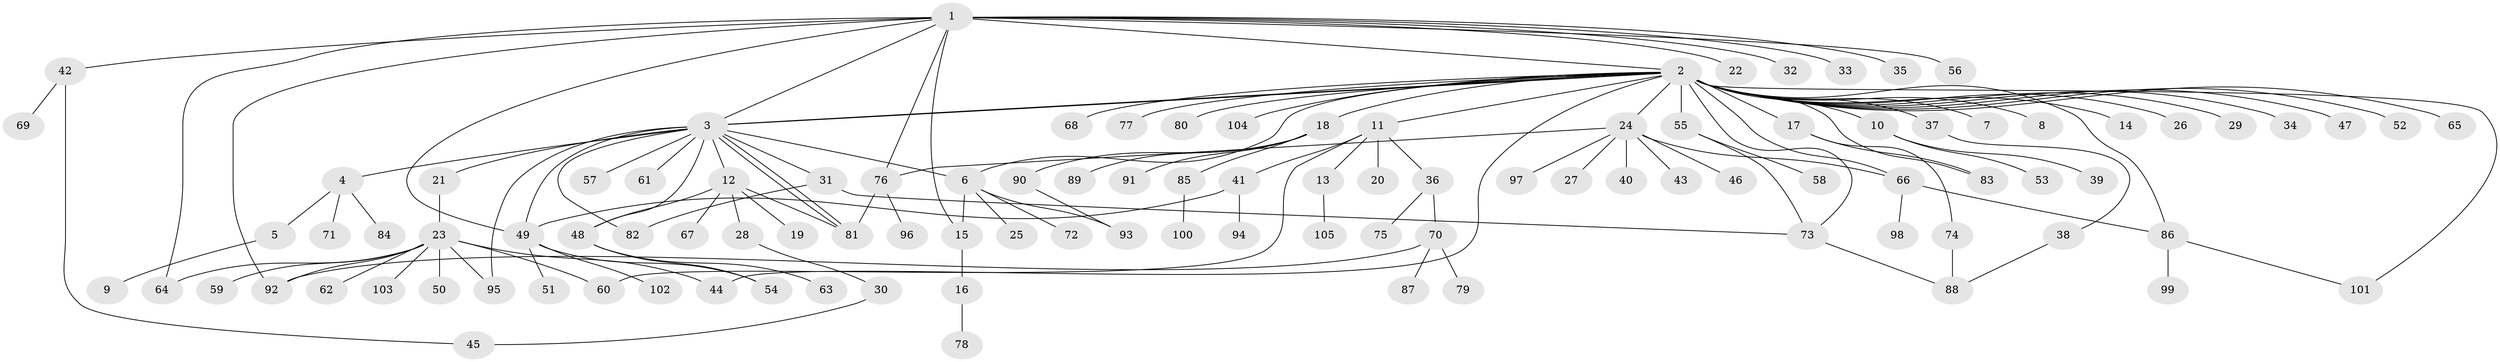 // Generated by graph-tools (version 1.1) at 2025/35/03/09/25 02:35:31]
// undirected, 105 vertices, 133 edges
graph export_dot {
graph [start="1"]
  node [color=gray90,style=filled];
  1;
  2;
  3;
  4;
  5;
  6;
  7;
  8;
  9;
  10;
  11;
  12;
  13;
  14;
  15;
  16;
  17;
  18;
  19;
  20;
  21;
  22;
  23;
  24;
  25;
  26;
  27;
  28;
  29;
  30;
  31;
  32;
  33;
  34;
  35;
  36;
  37;
  38;
  39;
  40;
  41;
  42;
  43;
  44;
  45;
  46;
  47;
  48;
  49;
  50;
  51;
  52;
  53;
  54;
  55;
  56;
  57;
  58;
  59;
  60;
  61;
  62;
  63;
  64;
  65;
  66;
  67;
  68;
  69;
  70;
  71;
  72;
  73;
  74;
  75;
  76;
  77;
  78;
  79;
  80;
  81;
  82;
  83;
  84;
  85;
  86;
  87;
  88;
  89;
  90;
  91;
  92;
  93;
  94;
  95;
  96;
  97;
  98;
  99;
  100;
  101;
  102;
  103;
  104;
  105;
  1 -- 2;
  1 -- 3;
  1 -- 15;
  1 -- 22;
  1 -- 32;
  1 -- 33;
  1 -- 35;
  1 -- 42;
  1 -- 49;
  1 -- 56;
  1 -- 64;
  1 -- 76;
  1 -- 92;
  2 -- 3;
  2 -- 3;
  2 -- 6;
  2 -- 7;
  2 -- 8;
  2 -- 10;
  2 -- 11;
  2 -- 14;
  2 -- 17;
  2 -- 18;
  2 -- 24;
  2 -- 26;
  2 -- 29;
  2 -- 34;
  2 -- 37;
  2 -- 44;
  2 -- 47;
  2 -- 52;
  2 -- 55;
  2 -- 65;
  2 -- 66;
  2 -- 68;
  2 -- 73;
  2 -- 77;
  2 -- 80;
  2 -- 83;
  2 -- 86;
  2 -- 101;
  2 -- 104;
  3 -- 4;
  3 -- 6;
  3 -- 12;
  3 -- 21;
  3 -- 31;
  3 -- 48;
  3 -- 49;
  3 -- 57;
  3 -- 61;
  3 -- 81;
  3 -- 81;
  3 -- 82;
  3 -- 95;
  4 -- 5;
  4 -- 71;
  4 -- 84;
  5 -- 9;
  6 -- 15;
  6 -- 25;
  6 -- 72;
  6 -- 93;
  10 -- 39;
  10 -- 53;
  11 -- 13;
  11 -- 20;
  11 -- 36;
  11 -- 41;
  11 -- 60;
  12 -- 19;
  12 -- 28;
  12 -- 48;
  12 -- 67;
  12 -- 81;
  13 -- 105;
  15 -- 16;
  16 -- 78;
  17 -- 74;
  17 -- 83;
  18 -- 85;
  18 -- 89;
  18 -- 90;
  18 -- 91;
  21 -- 23;
  23 -- 44;
  23 -- 50;
  23 -- 59;
  23 -- 60;
  23 -- 62;
  23 -- 64;
  23 -- 92;
  23 -- 95;
  23 -- 103;
  24 -- 27;
  24 -- 40;
  24 -- 43;
  24 -- 46;
  24 -- 66;
  24 -- 76;
  24 -- 97;
  28 -- 30;
  30 -- 45;
  31 -- 73;
  31 -- 82;
  36 -- 70;
  36 -- 75;
  37 -- 38;
  38 -- 88;
  41 -- 49;
  41 -- 94;
  42 -- 45;
  42 -- 69;
  48 -- 54;
  48 -- 63;
  49 -- 51;
  49 -- 54;
  49 -- 102;
  55 -- 58;
  55 -- 73;
  66 -- 86;
  66 -- 98;
  70 -- 79;
  70 -- 87;
  70 -- 92;
  73 -- 88;
  74 -- 88;
  76 -- 81;
  76 -- 96;
  85 -- 100;
  86 -- 99;
  86 -- 101;
  90 -- 93;
}
